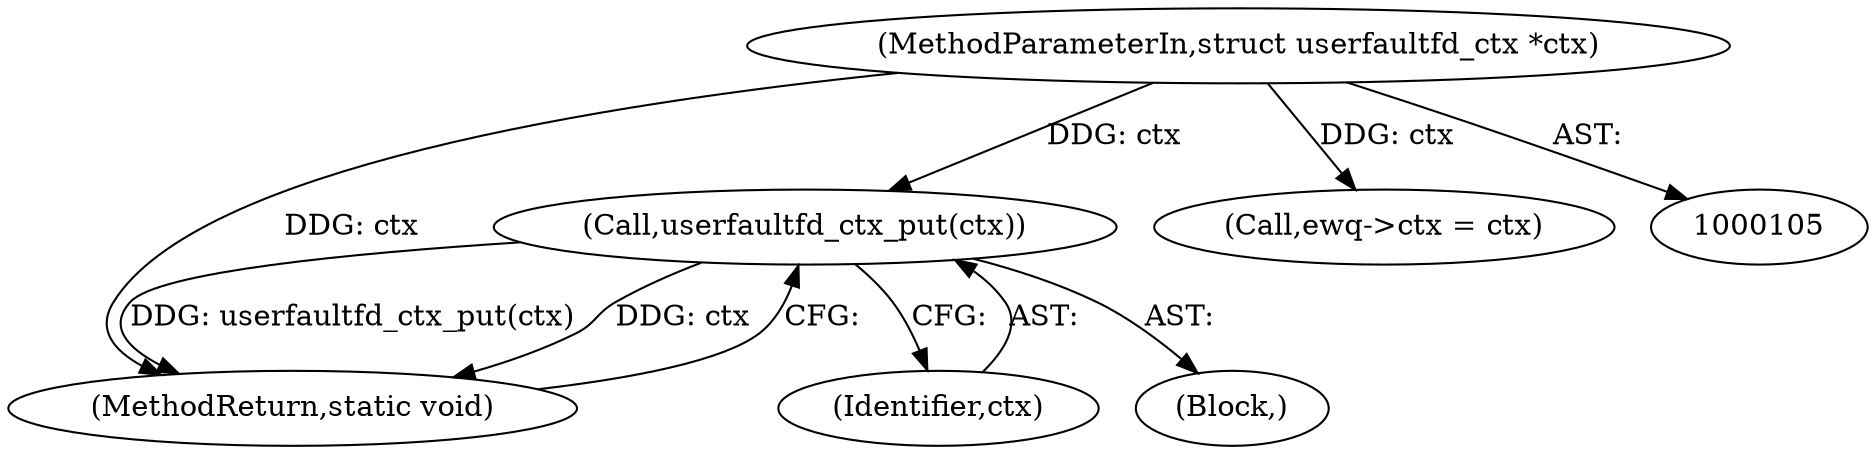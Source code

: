 digraph "0_linux_04f5866e41fb70690e28397487d8bd8eea7d712a_1@pointer" {
"1000298" [label="(Call,userfaultfd_ctx_put(ctx))"];
"1000106" [label="(MethodParameterIn,struct userfaultfd_ctx *ctx)"];
"1000300" [label="(MethodReturn,static void)"];
"1000298" [label="(Call,userfaultfd_ctx_put(ctx))"];
"1000299" [label="(Identifier,ctx)"];
"1000106" [label="(MethodParameterIn,struct userfaultfd_ctx *ctx)"];
"1000108" [label="(Block,)"];
"1000118" [label="(Call,ewq->ctx = ctx)"];
"1000298" -> "1000108"  [label="AST: "];
"1000298" -> "1000299"  [label="CFG: "];
"1000299" -> "1000298"  [label="AST: "];
"1000300" -> "1000298"  [label="CFG: "];
"1000298" -> "1000300"  [label="DDG: userfaultfd_ctx_put(ctx)"];
"1000298" -> "1000300"  [label="DDG: ctx"];
"1000106" -> "1000298"  [label="DDG: ctx"];
"1000106" -> "1000105"  [label="AST: "];
"1000106" -> "1000300"  [label="DDG: ctx"];
"1000106" -> "1000118"  [label="DDG: ctx"];
}

